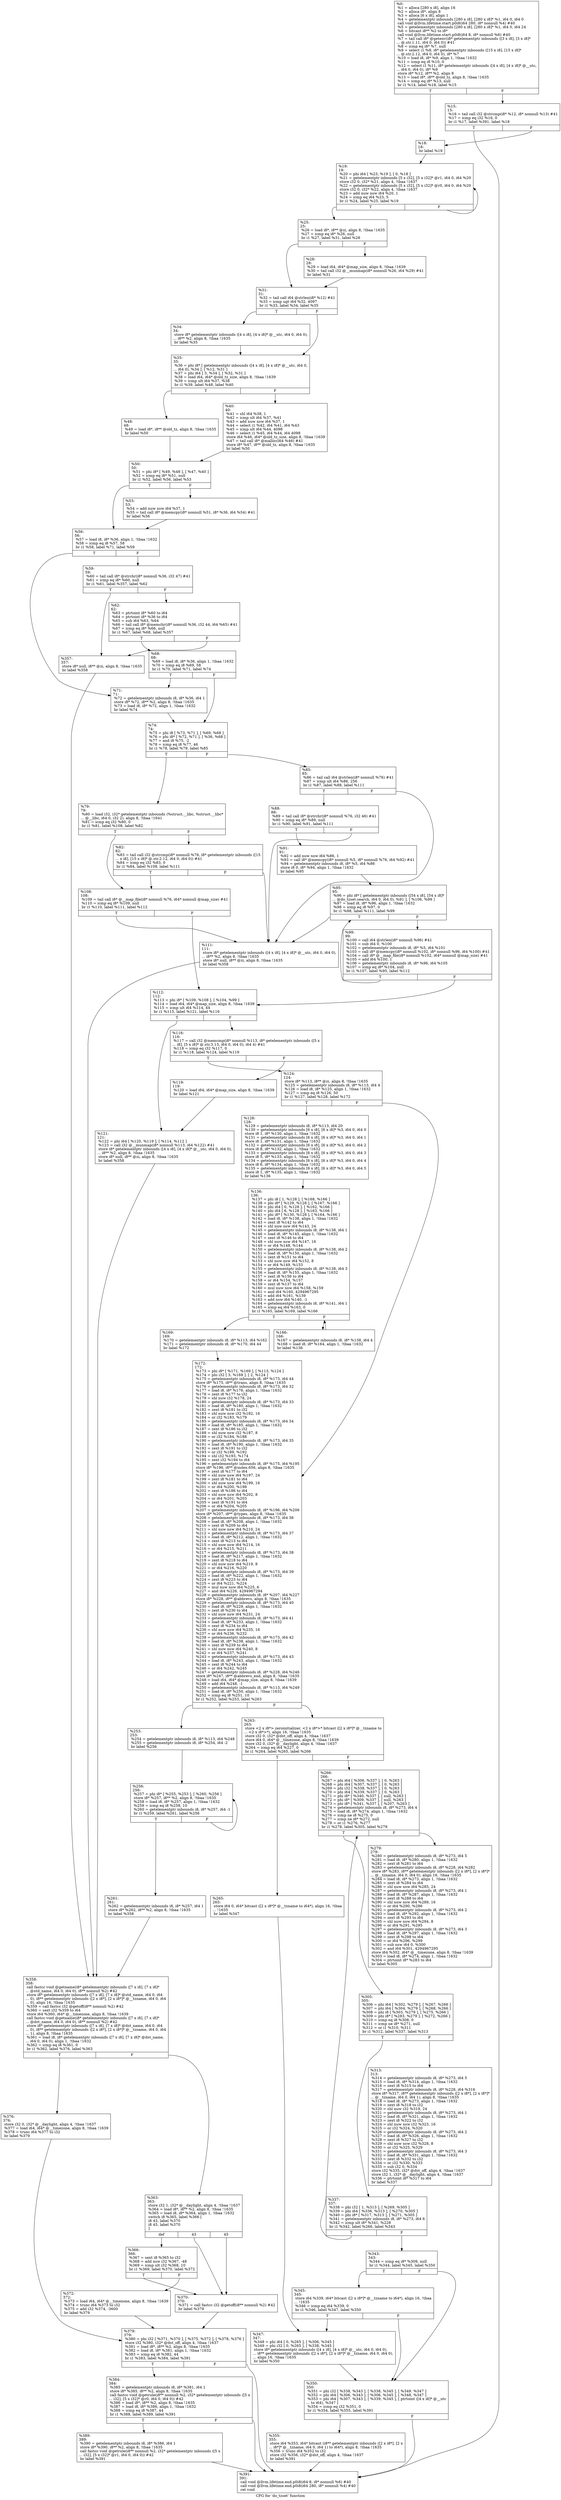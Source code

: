 digraph "CFG for 'do_tzset' function" {
	label="CFG for 'do_tzset' function";

	Node0x169aac0 [shape=record,label="{%0:\l  %1 = alloca [280 x i8], align 16\l  %2 = alloca i8*, align 8\l  %3 = alloca [6 x i8], align 1\l  %4 = getelementptr inbounds [280 x i8], [280 x i8]* %1, i64 0, i64 0\l  call void @llvm.lifetime.start.p0i8(i64 280, i8* nonnull %4) #40\l  %5 = getelementptr inbounds [280 x i8], [280 x i8]* %1, i64 0, i64 24\l  %6 = bitcast i8** %2 to i8*\l  call void @llvm.lifetime.start.p0i8(i64 8, i8* nonnull %6) #40\l  %7 = tail call i8* @getenv(i8* getelementptr inbounds ([3 x i8], [3 x i8]*\l... @.str.1.11, i64 0, i64 0)) #41\l  %8 = icmp eq i8* %7, null\l  %9 = select i1 %8, i8* getelementptr inbounds ([15 x i8], [15 x i8]*\l... @.str.2.12, i64 0, i64 0), i8* %7\l  %10 = load i8, i8* %9, align 1, !tbaa !1632\l  %11 = icmp eq i8 %10, 0\l  %12 = select i1 %11, i8* getelementptr inbounds ([4 x i8], [4 x i8]* @__utc,\l... i64 0, i64 0), i8* %9\l  store i8* %12, i8** %2, align 8\l  %13 = load i8*, i8** @old_tz, align 8, !tbaa !1635\l  %14 = icmp eq i8* %13, null\l  br i1 %14, label %18, label %15\l|{<s0>T|<s1>F}}"];
	Node0x169aac0:s0 -> Node0x169ab60;
	Node0x169aac0:s1 -> Node0x169ab10;
	Node0x169ab10 [shape=record,label="{%15:\l15:                                               \l  %16 = tail call i32 @strcmp(i8* %12, i8* nonnull %13) #41\l  %17 = icmp eq i32 %16, 0\l  br i1 %17, label %391, label %18\l|{<s0>T|<s1>F}}"];
	Node0x169ab10:s0 -> Node0x169be70;
	Node0x169ab10:s1 -> Node0x169ab60;
	Node0x169ab60 [shape=record,label="{%18:\l18:                                               \l  br label %19\l}"];
	Node0x169ab60 -> Node0x169abb0;
	Node0x169abb0 [shape=record,label="{%19:\l19:                                               \l  %20 = phi i64 [ %23, %19 ], [ 0, %18 ]\l  %21 = getelementptr inbounds [5 x i32], [5 x i32]* @r1, i64 0, i64 %20\l  store i32 0, i32* %21, align 4, !tbaa !1637\l  %22 = getelementptr inbounds [5 x i32], [5 x i32]* @r0, i64 0, i64 %20\l  store i32 0, i32* %22, align 4, !tbaa !1637\l  %23 = add nuw nsw i64 %20, 1\l  %24 = icmp eq i64 %23, 5\l  br i1 %24, label %25, label %19\l|{<s0>T|<s1>F}}"];
	Node0x169abb0:s0 -> Node0x169ac00;
	Node0x169abb0:s1 -> Node0x169abb0;
	Node0x169ac00 [shape=record,label="{%25:\l25:                                               \l  %26 = load i8*, i8** @zi, align 8, !tbaa !1635\l  %27 = icmp eq i8* %26, null\l  br i1 %27, label %31, label %28\l|{<s0>T|<s1>F}}"];
	Node0x169ac00:s0 -> Node0x169aca0;
	Node0x169ac00:s1 -> Node0x169ac50;
	Node0x169ac50 [shape=record,label="{%28:\l28:                                               \l  %29 = load i64, i64* @map_size, align 8, !tbaa !1639\l  %30 = tail call i32 @__munmap(i8* nonnull %26, i64 %29) #41\l  br label %31\l}"];
	Node0x169ac50 -> Node0x169aca0;
	Node0x169aca0 [shape=record,label="{%31:\l31:                                               \l  %32 = tail call i64 @strlen(i8* %12) #41\l  %33 = icmp ugt i64 %32, 4097\l  br i1 %33, label %34, label %35\l|{<s0>T|<s1>F}}"];
	Node0x169aca0:s0 -> Node0x169acf0;
	Node0x169aca0:s1 -> Node0x169ad40;
	Node0x169acf0 [shape=record,label="{%34:\l34:                                               \l  store i8* getelementptr inbounds ([4 x i8], [4 x i8]* @__utc, i64 0, i64 0),\l... i8** %2, align 8, !tbaa !1635\l  br label %35\l}"];
	Node0x169acf0 -> Node0x169ad40;
	Node0x169ad40 [shape=record,label="{%35:\l35:                                               \l  %36 = phi i8* [ getelementptr inbounds ([4 x i8], [4 x i8]* @__utc, i64 0,\l... i64 0), %34 ], [ %12, %31 ]\l  %37 = phi i64 [ 3, %34 ], [ %32, %31 ]\l  %38 = load i64, i64* @old_tz_size, align 8, !tbaa !1639\l  %39 = icmp ult i64 %37, %38\l  br i1 %39, label %48, label %40\l|{<s0>T|<s1>F}}"];
	Node0x169ad40:s0 -> Node0x169ade0;
	Node0x169ad40:s1 -> Node0x169ad90;
	Node0x169ad90 [shape=record,label="{%40:\l40:                                               \l  %41 = shl i64 %38, 1\l  %42 = icmp ult i64 %37, %41\l  %43 = add nuw nsw i64 %37, 1\l  %44 = select i1 %42, i64 %41, i64 %43\l  %45 = icmp ult i64 %44, 4098\l  %46 = select i1 %45, i64 %44, i64 4098\l  store i64 %46, i64* @old_tz_size, align 8, !tbaa !1639\l  %47 = tail call i8* @malloc(i64 %46) #41\l  store i8* %47, i8** @old_tz, align 8, !tbaa !1635\l  br label %50\l}"];
	Node0x169ad90 -> Node0x169ae30;
	Node0x169ade0 [shape=record,label="{%48:\l48:                                               \l  %49 = load i8*, i8** @old_tz, align 8, !tbaa !1635\l  br label %50\l}"];
	Node0x169ade0 -> Node0x169ae30;
	Node0x169ae30 [shape=record,label="{%50:\l50:                                               \l  %51 = phi i8* [ %49, %48 ], [ %47, %40 ]\l  %52 = icmp eq i8* %51, null\l  br i1 %52, label %56, label %53\l|{<s0>T|<s1>F}}"];
	Node0x169ae30:s0 -> Node0x169aed0;
	Node0x169ae30:s1 -> Node0x169ae80;
	Node0x169ae80 [shape=record,label="{%53:\l53:                                               \l  %54 = add nuw nsw i64 %37, 1\l  %55 = tail call i8* @memcpy(i8* nonnull %51, i8* %36, i64 %54) #41\l  br label %56\l}"];
	Node0x169ae80 -> Node0x169aed0;
	Node0x169aed0 [shape=record,label="{%56:\l56:                                               \l  %57 = load i8, i8* %36, align 1, !tbaa !1632\l  %58 = icmp eq i8 %57, 58\l  br i1 %58, label %71, label %59\l|{<s0>T|<s1>F}}"];
	Node0x169aed0:s0 -> Node0x169b010;
	Node0x169aed0:s1 -> Node0x169af20;
	Node0x169af20 [shape=record,label="{%59:\l59:                                               \l  %60 = tail call i8* @strchr(i8* nonnull %36, i32 47) #41\l  %61 = icmp eq i8* %60, null\l  br i1 %61, label %357, label %62\l|{<s0>T|<s1>F}}"];
	Node0x169af20:s0 -> Node0x169bb50;
	Node0x169af20:s1 -> Node0x169af70;
	Node0x169af70 [shape=record,label="{%62:\l62:                                               \l  %63 = ptrtoint i8* %60 to i64\l  %64 = ptrtoint i8* %36 to i64\l  %65 = sub i64 %63, %64\l  %66 = tail call i8* @memchr(i8* nonnull %36, i32 44, i64 %65) #41\l  %67 = icmp eq i8* %66, null\l  br i1 %67, label %68, label %357\l|{<s0>T|<s1>F}}"];
	Node0x169af70:s0 -> Node0x169afc0;
	Node0x169af70:s1 -> Node0x169bb50;
	Node0x169afc0 [shape=record,label="{%68:\l68:                                               \l  %69 = load i8, i8* %36, align 1, !tbaa !1632\l  %70 = icmp eq i8 %69, 58\l  br i1 %70, label %71, label %74\l|{<s0>T|<s1>F}}"];
	Node0x169afc0:s0 -> Node0x169b010;
	Node0x169afc0:s1 -> Node0x169b060;
	Node0x169b010 [shape=record,label="{%71:\l71:                                               \l  %72 = getelementptr inbounds i8, i8* %36, i64 1\l  store i8* %72, i8** %2, align 8, !tbaa !1635\l  %73 = load i8, i8* %72, align 1, !tbaa !1632\l  br label %74\l}"];
	Node0x169b010 -> Node0x169b060;
	Node0x169b060 [shape=record,label="{%74:\l74:                                               \l  %75 = phi i8 [ %73, %71 ], [ %69, %68 ]\l  %76 = phi i8* [ %72, %71 ], [ %36, %68 ]\l  %77 = and i8 %75, -2\l  %78 = icmp eq i8 %77, 46\l  br i1 %78, label %79, label %85\l|{<s0>T|<s1>F}}"];
	Node0x169b060:s0 -> Node0x169b0b0;
	Node0x169b060:s1 -> Node0x169b150;
	Node0x169b0b0 [shape=record,label="{%79:\l79:                                               \l  %80 = load i32, i32* getelementptr inbounds (%struct.__libc, %struct.__libc*\l... @__libc, i64 0, i32 2), align 8, !tbaa !1641\l  %81 = icmp eq i32 %80, 0\l  br i1 %81, label %108, label %82\l|{<s0>T|<s1>F}}"];
	Node0x169b0b0:s0 -> Node0x169b2e0;
	Node0x169b0b0:s1 -> Node0x169b100;
	Node0x169b100 [shape=record,label="{%82:\l82:                                               \l  %83 = tail call i32 @strcmp(i8* nonnull %76, i8* getelementptr inbounds ([15\l... x i8], [15 x i8]* @.str.2.12, i64 0, i64 0)) #41\l  %84 = icmp eq i32 %83, 0\l  br i1 %84, label %108, label %111\l|{<s0>T|<s1>F}}"];
	Node0x169b100:s0 -> Node0x169b2e0;
	Node0x169b100:s1 -> Node0x169b330;
	Node0x169b150 [shape=record,label="{%85:\l85:                                               \l  %86 = tail call i64 @strlen(i8* nonnull %76) #41\l  %87 = icmp ult i64 %86, 256\l  br i1 %87, label %88, label %111\l|{<s0>T|<s1>F}}"];
	Node0x169b150:s0 -> Node0x169b1a0;
	Node0x169b150:s1 -> Node0x169b330;
	Node0x169b1a0 [shape=record,label="{%88:\l88:                                               \l  %89 = tail call i8* @strchr(i8* nonnull %76, i32 46) #41\l  %90 = icmp eq i8* %89, null\l  br i1 %90, label %91, label %111\l|{<s0>T|<s1>F}}"];
	Node0x169b1a0:s0 -> Node0x169b1f0;
	Node0x169b1a0:s1 -> Node0x169b330;
	Node0x169b1f0 [shape=record,label="{%91:\l91:                                               \l  %92 = add nuw nsw i64 %86, 1\l  %93 = call i8* @memcpy(i8* nonnull %5, i8* nonnull %76, i64 %92) #41\l  %94 = getelementptr inbounds i8, i8* %5, i64 %86\l  store i8 0, i8* %94, align 1, !tbaa !1632\l  br label %95\l}"];
	Node0x169b1f0 -> Node0x169b240;
	Node0x169b240 [shape=record,label="{%95:\l95:                                               \l  %96 = phi i8* [ getelementptr inbounds ([54 x i8], [54 x i8]*\l... @do_tzset.search, i64 0, i64 0), %91 ], [ %106, %99 ]\l  %97 = load i8, i8* %96, align 1, !tbaa !1632\l  %98 = icmp eq i8 %97, 0\l  br i1 %98, label %111, label %99\l|{<s0>T|<s1>F}}"];
	Node0x169b240:s0 -> Node0x169b330;
	Node0x169b240:s1 -> Node0x169b290;
	Node0x169b290 [shape=record,label="{%99:\l99:                                               \l  %100 = call i64 @strlen(i8* nonnull %96) #41\l  %101 = sub i64 0, %100\l  %102 = getelementptr inbounds i8, i8* %5, i64 %101\l  %103 = call i8* @memcpy(i8* nonnull %102, i8* nonnull %96, i64 %100) #41\l  %104 = call i8* @__map_file(i8* nonnull %102, i64* nonnull @map_size) #41\l  %105 = add i64 %100, 1\l  %106 = getelementptr inbounds i8, i8* %96, i64 %105\l  %107 = icmp eq i8* %104, null\l  br i1 %107, label %95, label %112\l|{<s0>T|<s1>F}}"];
	Node0x169b290:s0 -> Node0x169b240;
	Node0x169b290:s1 -> Node0x169b380;
	Node0x169b2e0 [shape=record,label="{%108:\l108:                                              \l  %109 = tail call i8* @__map_file(i8* nonnull %76, i64* nonnull @map_size) #41\l  %110 = icmp eq i8* %109, null\l  br i1 %110, label %111, label %112\l|{<s0>T|<s1>F}}"];
	Node0x169b2e0:s0 -> Node0x169b330;
	Node0x169b2e0:s1 -> Node0x169b380;
	Node0x169b330 [shape=record,label="{%111:\l111:                                              \l  store i8* getelementptr inbounds ([4 x i8], [4 x i8]* @__utc, i64 0, i64 0),\l... i8** %2, align 8, !tbaa !1635\l  store i8* null, i8** @zi, align 8, !tbaa !1635\l  br label %358\l}"];
	Node0x169b330 -> Node0x169bba0;
	Node0x169b380 [shape=record,label="{%112:\l112:                                              \l  %113 = phi i8* [ %109, %108 ], [ %104, %99 ]\l  %114 = load i64, i64* @map_size, align 8, !tbaa !1639\l  %115 = icmp ult i64 %114, 44\l  br i1 %115, label %121, label %116\l|{<s0>T|<s1>F}}"];
	Node0x169b380:s0 -> Node0x169b470;
	Node0x169b380:s1 -> Node0x169b3d0;
	Node0x169b3d0 [shape=record,label="{%116:\l116:                                              \l  %117 = call i32 @memcmp(i8* nonnull %113, i8* getelementptr inbounds ([5 x\l... i8], [5 x i8]* @.str.3.13, i64 0, i64 0), i64 4) #41\l  %118 = icmp eq i32 %117, 0\l  br i1 %118, label %124, label %119\l|{<s0>T|<s1>F}}"];
	Node0x169b3d0:s0 -> Node0x169b4c0;
	Node0x169b3d0:s1 -> Node0x169b420;
	Node0x169b420 [shape=record,label="{%119:\l119:                                              \l  %120 = load i64, i64* @map_size, align 8, !tbaa !1639\l  br label %121\l}"];
	Node0x169b420 -> Node0x169b470;
	Node0x169b470 [shape=record,label="{%121:\l121:                                              \l  %122 = phi i64 [ %120, %119 ], [ %114, %112 ]\l  %123 = call i32 @__munmap(i8* nonnull %113, i64 %122) #41\l  store i8* getelementptr inbounds ([4 x i8], [4 x i8]* @__utc, i64 0, i64 0),\l... i8** %2, align 8, !tbaa !1635\l  store i8* null, i8** @zi, align 8, !tbaa !1635\l  br label %358\l}"];
	Node0x169b470 -> Node0x169bba0;
	Node0x169b4c0 [shape=record,label="{%124:\l124:                                              \l  store i8* %113, i8** @zi, align 8, !tbaa !1635\l  %125 = getelementptr inbounds i8, i8* %113, i64 4\l  %126 = load i8, i8* %125, align 1, !tbaa !1632\l  %127 = icmp eq i8 %126, 50\l  br i1 %127, label %128, label %172\l|{<s0>T|<s1>F}}"];
	Node0x169b4c0:s0 -> Node0x169b510;
	Node0x169b4c0:s1 -> Node0x169b650;
	Node0x169b510 [shape=record,label="{%128:\l128:                                              \l  %129 = getelementptr inbounds i8, i8* %113, i64 20\l  %130 = getelementptr inbounds [6 x i8], [6 x i8]* %3, i64 0, i64 0\l  store i8 1, i8* %130, align 1, !tbaa !1632\l  %131 = getelementptr inbounds [6 x i8], [6 x i8]* %3, i64 0, i64 1\l  store i8 1, i8* %131, align 1, !tbaa !1632\l  %132 = getelementptr inbounds [6 x i8], [6 x i8]* %3, i64 0, i64 2\l  store i8 8, i8* %132, align 1, !tbaa !1632\l  %133 = getelementptr inbounds [6 x i8], [6 x i8]* %3, i64 0, i64 3\l  store i8 5, i8* %133, align 1, !tbaa !1632\l  %134 = getelementptr inbounds [6 x i8], [6 x i8]* %3, i64 0, i64 4\l  store i8 6, i8* %134, align 1, !tbaa !1632\l  %135 = getelementptr inbounds [6 x i8], [6 x i8]* %3, i64 0, i64 5\l  store i8 1, i8* %135, align 1, !tbaa !1632\l  br label %136\l}"];
	Node0x169b510 -> Node0x169b560;
	Node0x169b560 [shape=record,label="{%136:\l136:                                              \l  %137 = phi i8 [ 1, %128 ], [ %168, %166 ]\l  %138 = phi i8* [ %129, %128 ], [ %167, %166 ]\l  %139 = phi i64 [ 0, %128 ], [ %162, %166 ]\l  %140 = phi i64 [ 6, %128 ], [ %163, %166 ]\l  %141 = phi i8* [ %130, %128 ], [ %164, %166 ]\l  %142 = load i8, i8* %138, align 1, !tbaa !1632\l  %143 = zext i8 %142 to i64\l  %144 = shl nuw nsw i64 %143, 24\l  %145 = getelementptr inbounds i8, i8* %138, i64 1\l  %146 = load i8, i8* %145, align 1, !tbaa !1632\l  %147 = zext i8 %146 to i64\l  %148 = shl nuw nsw i64 %147, 16\l  %149 = or i64 %148, %144\l  %150 = getelementptr inbounds i8, i8* %138, i64 2\l  %151 = load i8, i8* %150, align 1, !tbaa !1632\l  %152 = zext i8 %151 to i64\l  %153 = shl nuw nsw i64 %152, 8\l  %154 = or i64 %149, %153\l  %155 = getelementptr inbounds i8, i8* %138, i64 3\l  %156 = load i8, i8* %155, align 1, !tbaa !1632\l  %157 = zext i8 %156 to i64\l  %158 = or i64 %154, %157\l  %159 = zext i8 %137 to i64\l  %160 = mul nuw nsw i64 %158, %159\l  %161 = and i64 %160, 4294967295\l  %162 = add i64 %161, %139\l  %163 = add nsw i64 %140, -1\l  %164 = getelementptr inbounds i8, i8* %141, i64 1\l  %165 = icmp eq i64 %163, 0\l  br i1 %165, label %169, label %166\l|{<s0>T|<s1>F}}"];
	Node0x169b560:s0 -> Node0x169b600;
	Node0x169b560:s1 -> Node0x169b5b0;
	Node0x169b5b0 [shape=record,label="{%166:\l166:                                              \l  %167 = getelementptr inbounds i8, i8* %138, i64 4\l  %168 = load i8, i8* %164, align 1, !tbaa !1632\l  br label %136\l}"];
	Node0x169b5b0 -> Node0x169b560;
	Node0x169b600 [shape=record,label="{%169:\l169:                                              \l  %170 = getelementptr inbounds i8, i8* %113, i64 %162\l  %171 = getelementptr inbounds i8, i8* %170, i64 44\l  br label %172\l}"];
	Node0x169b600 -> Node0x169b650;
	Node0x169b650 [shape=record,label="{%172:\l172:                                              \l  %173 = phi i8* [ %171, %169 ], [ %113, %124 ]\l  %174 = phi i32 [ 3, %169 ], [ 2, %124 ]\l  %175 = getelementptr inbounds i8, i8* %173, i64 44\l  store i8* %175, i8** @trans, align 8, !tbaa !1635\l  %176 = getelementptr inbounds i8, i8* %173, i64 32\l  %177 = load i8, i8* %176, align 1, !tbaa !1632\l  %178 = zext i8 %177 to i32\l  %179 = shl nuw i32 %178, 24\l  %180 = getelementptr inbounds i8, i8* %173, i64 33\l  %181 = load i8, i8* %180, align 1, !tbaa !1632\l  %182 = zext i8 %181 to i32\l  %183 = shl nuw nsw i32 %182, 16\l  %184 = or i32 %183, %179\l  %185 = getelementptr inbounds i8, i8* %173, i64 34\l  %186 = load i8, i8* %185, align 1, !tbaa !1632\l  %187 = zext i8 %186 to i32\l  %188 = shl nuw nsw i32 %187, 8\l  %189 = or i32 %184, %188\l  %190 = getelementptr inbounds i8, i8* %173, i64 35\l  %191 = load i8, i8* %190, align 1, !tbaa !1632\l  %192 = zext i8 %191 to i32\l  %193 = or i32 %189, %192\l  %194 = shl i32 %193, %174\l  %195 = zext i32 %194 to i64\l  %196 = getelementptr inbounds i8, i8* %175, i64 %195\l  store i8* %196, i8** @index.656, align 8, !tbaa !1635\l  %197 = zext i8 %177 to i64\l  %198 = shl nuw nsw i64 %197, 24\l  %199 = zext i8 %181 to i64\l  %200 = shl nuw nsw i64 %199, 16\l  %201 = or i64 %200, %198\l  %202 = zext i8 %186 to i64\l  %203 = shl nuw nsw i64 %202, 8\l  %204 = or i64 %201, %203\l  %205 = zext i8 %191 to i64\l  %206 = or i64 %204, %205\l  %207 = getelementptr inbounds i8, i8* %196, i64 %206\l  store i8* %207, i8** @types, align 8, !tbaa !1635\l  %208 = getelementptr inbounds i8, i8* %173, i64 36\l  %209 = load i8, i8* %208, align 1, !tbaa !1632\l  %210 = zext i8 %209 to i64\l  %211 = shl nuw nsw i64 %210, 24\l  %212 = getelementptr inbounds i8, i8* %173, i64 37\l  %213 = load i8, i8* %212, align 1, !tbaa !1632\l  %214 = zext i8 %213 to i64\l  %215 = shl nuw nsw i64 %214, 16\l  %216 = or i64 %215, %211\l  %217 = getelementptr inbounds i8, i8* %173, i64 38\l  %218 = load i8, i8* %217, align 1, !tbaa !1632\l  %219 = zext i8 %218 to i64\l  %220 = shl nuw nsw i64 %219, 8\l  %221 = or i64 %216, %220\l  %222 = getelementptr inbounds i8, i8* %173, i64 39\l  %223 = load i8, i8* %222, align 1, !tbaa !1632\l  %224 = zext i8 %223 to i64\l  %225 = or i64 %221, %224\l  %226 = mul nuw nsw i64 %225, 6\l  %227 = and i64 %226, 4294967294\l  %228 = getelementptr inbounds i8, i8* %207, i64 %227\l  store i8* %228, i8** @abbrevs, align 8, !tbaa !1635\l  %229 = getelementptr inbounds i8, i8* %173, i64 40\l  %230 = load i8, i8* %229, align 1, !tbaa !1632\l  %231 = zext i8 %230 to i64\l  %232 = shl nuw nsw i64 %231, 24\l  %233 = getelementptr inbounds i8, i8* %173, i64 41\l  %234 = load i8, i8* %233, align 1, !tbaa !1632\l  %235 = zext i8 %234 to i64\l  %236 = shl nuw nsw i64 %235, 16\l  %237 = or i64 %236, %232\l  %238 = getelementptr inbounds i8, i8* %173, i64 42\l  %239 = load i8, i8* %238, align 1, !tbaa !1632\l  %240 = zext i8 %239 to i64\l  %241 = shl nuw nsw i64 %240, 8\l  %242 = or i64 %237, %241\l  %243 = getelementptr inbounds i8, i8* %173, i64 43\l  %244 = load i8, i8* %243, align 1, !tbaa !1632\l  %245 = zext i8 %244 to i64\l  %246 = or i64 %242, %245\l  %247 = getelementptr inbounds i8, i8* %228, i64 %246\l  store i8* %247, i8** @abbrevs_end, align 8, !tbaa !1635\l  %248 = load i64, i64* @map_size, align 8, !tbaa !1639\l  %249 = add i64 %248, -1\l  %250 = getelementptr inbounds i8, i8* %113, i64 %249\l  %251 = load i8, i8* %250, align 1, !tbaa !1632\l  %252 = icmp eq i8 %251, 10\l  br i1 %252, label %253, label %263\l|{<s0>T|<s1>F}}"];
	Node0x169b650:s0 -> Node0x169b6a0;
	Node0x169b650:s1 -> Node0x169b790;
	Node0x169b6a0 [shape=record,label="{%253:\l253:                                              \l  %254 = getelementptr inbounds i8, i8* %113, i64 %248\l  %255 = getelementptr inbounds i8, i8* %254, i64 -2\l  br label %256\l}"];
	Node0x169b6a0 -> Node0x169b6f0;
	Node0x169b6f0 [shape=record,label="{%256:\l256:                                              \l  %257 = phi i8* [ %255, %253 ], [ %260, %256 ]\l  store i8* %257, i8** %2, align 8, !tbaa !1635\l  %258 = load i8, i8* %257, align 1, !tbaa !1632\l  %259 = icmp eq i8 %258, 10\l  %260 = getelementptr inbounds i8, i8* %257, i64 -1\l  br i1 %259, label %261, label %256\l|{<s0>T|<s1>F}}"];
	Node0x169b6f0:s0 -> Node0x169b740;
	Node0x169b6f0:s1 -> Node0x169b6f0;
	Node0x169b740 [shape=record,label="{%261:\l261:                                              \l  %262 = getelementptr inbounds i8, i8* %257, i64 1\l  store i8* %262, i8** %2, align 8, !tbaa !1635\l  br label %358\l}"];
	Node0x169b740 -> Node0x169bba0;
	Node0x169b790 [shape=record,label="{%263:\l263:                                              \l  store \<2 x i8*\> zeroinitializer, \<2 x i8*\>* bitcast ([2 x i8*]* @__tzname to\l... \<2 x i8*\>*), align 16, !tbaa !1635\l  store i32 0, i32* @dst_off, align 4, !tbaa !1637\l  store i64 0, i64* @__timezone, align 8, !tbaa !1639\l  store i32 0, i32* @__daylight, align 4, !tbaa !1637\l  %264 = icmp eq i64 %227, 0\l  br i1 %264, label %265, label %266\l|{<s0>T|<s1>F}}"];
	Node0x169b790:s0 -> Node0x169b7e0;
	Node0x169b790:s1 -> Node0x169b830;
	Node0x169b7e0 [shape=record,label="{%265:\l265:                                              \l  store i64 0, i64* bitcast ([2 x i8*]* @__tzname to i64*), align 16, !tbaa\l... !1635\l  br label %347\l}"];
	Node0x169b7e0 -> Node0x169ba60;
	Node0x169b830 [shape=record,label="{%266:\l266:                                              \l  %267 = phi i64 [ %306, %337 ], [ 0, %263 ]\l  %268 = phi i64 [ %307, %337 ], [ 0, %263 ]\l  %269 = phi i32 [ %338, %337 ], [ 0, %263 ]\l  %270 = phi i64 [ %339, %337 ], [ 0, %263 ]\l  %271 = phi i8* [ %340, %337 ], [ null, %263 ]\l  %272 = phi i8* [ %309, %337 ], [ null, %263 ]\l  %273 = phi i8* [ %341, %337 ], [ %207, %263 ]\l  %274 = getelementptr inbounds i8, i8* %273, i64 4\l  %275 = load i8, i8* %274, align 1, !tbaa !1632\l  %276 = icmp ne i8 %275, 0\l  %277 = icmp ne i8* %272, null\l  %278 = or i1 %276, %277\l  br i1 %278, label %305, label %279\l|{<s0>T|<s1>F}}"];
	Node0x169b830:s0 -> Node0x169b8d0;
	Node0x169b830:s1 -> Node0x169b880;
	Node0x169b880 [shape=record,label="{%279:\l279:                                              \l  %280 = getelementptr inbounds i8, i8* %273, i64 5\l  %281 = load i8, i8* %280, align 1, !tbaa !1632\l  %282 = zext i8 %281 to i64\l  %283 = getelementptr inbounds i8, i8* %228, i64 %282\l  store i8* %283, i8** getelementptr inbounds ([2 x i8*], [2 x i8*]*\l... @__tzname, i64 0, i64 0), align 16, !tbaa !1635\l  %284 = load i8, i8* %273, align 1, !tbaa !1632\l  %285 = zext i8 %284 to i64\l  %286 = shl nuw nsw i64 %285, 24\l  %287 = getelementptr inbounds i8, i8* %273, i64 1\l  %288 = load i8, i8* %287, align 1, !tbaa !1632\l  %289 = zext i8 %288 to i64\l  %290 = shl nuw nsw i64 %289, 16\l  %291 = or i64 %290, %286\l  %292 = getelementptr inbounds i8, i8* %273, i64 2\l  %293 = load i8, i8* %292, align 1, !tbaa !1632\l  %294 = zext i8 %293 to i64\l  %295 = shl nuw nsw i64 %294, 8\l  %296 = or i64 %291, %295\l  %297 = getelementptr inbounds i8, i8* %273, i64 3\l  %298 = load i8, i8* %297, align 1, !tbaa !1632\l  %299 = zext i8 %298 to i64\l  %300 = or i64 %296, %299\l  %301 = sub nsw i64 0, %300\l  %302 = and i64 %301, 4294967295\l  store i64 %302, i64* @__timezone, align 8, !tbaa !1639\l  %303 = load i8, i8* %274, align 1, !tbaa !1632\l  %304 = ptrtoint i8* %283 to i64\l  br label %305\l}"];
	Node0x169b880 -> Node0x169b8d0;
	Node0x169b8d0 [shape=record,label="{%305:\l305:                                              \l  %306 = phi i64 [ %302, %279 ], [ %267, %266 ]\l  %307 = phi i64 [ %304, %279 ], [ %268, %266 ]\l  %308 = phi i8 [ %303, %279 ], [ %275, %266 ]\l  %309 = phi i8* [ %283, %279 ], [ %272, %266 ]\l  %310 = icmp eq i8 %308, 0\l  %311 = icmp ne i8* %271, null\l  %312 = or i1 %310, %311\l  br i1 %312, label %337, label %313\l|{<s0>T|<s1>F}}"];
	Node0x169b8d0:s0 -> Node0x169b970;
	Node0x169b8d0:s1 -> Node0x169b920;
	Node0x169b920 [shape=record,label="{%313:\l313:                                              \l  %314 = getelementptr inbounds i8, i8* %273, i64 5\l  %315 = load i8, i8* %314, align 1, !tbaa !1632\l  %316 = zext i8 %315 to i64\l  %317 = getelementptr inbounds i8, i8* %228, i64 %316\l  store i8* %317, i8** getelementptr inbounds ([2 x i8*], [2 x i8*]*\l... @__tzname, i64 0, i64 1), align 8, !tbaa !1635\l  %318 = load i8, i8* %273, align 1, !tbaa !1632\l  %319 = zext i8 %318 to i32\l  %320 = shl nuw i32 %319, 24\l  %321 = getelementptr inbounds i8, i8* %273, i64 1\l  %322 = load i8, i8* %321, align 1, !tbaa !1632\l  %323 = zext i8 %322 to i32\l  %324 = shl nuw nsw i32 %323, 16\l  %325 = or i32 %324, %320\l  %326 = getelementptr inbounds i8, i8* %273, i64 2\l  %327 = load i8, i8* %326, align 1, !tbaa !1632\l  %328 = zext i8 %327 to i32\l  %329 = shl nuw nsw i32 %328, 8\l  %330 = or i32 %325, %329\l  %331 = getelementptr inbounds i8, i8* %273, i64 3\l  %332 = load i8, i8* %331, align 1, !tbaa !1632\l  %333 = zext i8 %332 to i32\l  %334 = or i32 %330, %333\l  %335 = sub i32 0, %334\l  store i32 %335, i32* @dst_off, align 4, !tbaa !1637\l  store i32 1, i32* @__daylight, align 4, !tbaa !1637\l  %336 = ptrtoint i8* %317 to i64\l  br label %337\l}"];
	Node0x169b920 -> Node0x169b970;
	Node0x169b970 [shape=record,label="{%337:\l337:                                              \l  %338 = phi i32 [ 1, %313 ], [ %269, %305 ]\l  %339 = phi i64 [ %336, %313 ], [ %270, %305 ]\l  %340 = phi i8* [ %317, %313 ], [ %271, %305 ]\l  %341 = getelementptr inbounds i8, i8* %273, i64 6\l  %342 = icmp ult i8* %341, %228\l  br i1 %342, label %266, label %343\l|{<s0>T|<s1>F}}"];
	Node0x169b970:s0 -> Node0x169b830;
	Node0x169b970:s1 -> Node0x169b9c0;
	Node0x169b9c0 [shape=record,label="{%343:\l343:                                              \l  %344 = icmp eq i8* %309, null\l  br i1 %344, label %345, label %350\l|{<s0>T|<s1>F}}"];
	Node0x169b9c0:s0 -> Node0x169ba10;
	Node0x169b9c0:s1 -> Node0x169bab0;
	Node0x169ba10 [shape=record,label="{%345:\l345:                                              \l  store i64 %339, i64* bitcast ([2 x i8*]* @__tzname to i64*), align 16, !tbaa\l... !1635\l  %346 = icmp eq i64 %339, 0\l  br i1 %346, label %347, label %350\l|{<s0>T|<s1>F}}"];
	Node0x169ba10:s0 -> Node0x169ba60;
	Node0x169ba10:s1 -> Node0x169bab0;
	Node0x169ba60 [shape=record,label="{%347:\l347:                                              \l  %348 = phi i64 [ 0, %265 ], [ %306, %345 ]\l  %349 = phi i32 [ 0, %265 ], [ %338, %345 ]\l  store i8* getelementptr inbounds ([4 x i8], [4 x i8]* @__utc, i64 0, i64 0),\l... i8** getelementptr inbounds ([2 x i8*], [2 x i8*]* @__tzname, i64 0, i64 0),\l... align 16, !tbaa !1635\l  br label %350\l}"];
	Node0x169ba60 -> Node0x169bab0;
	Node0x169bab0 [shape=record,label="{%350:\l350:                                              \l  %351 = phi i32 [ %338, %343 ], [ %338, %345 ], [ %349, %347 ]\l  %352 = phi i64 [ %306, %343 ], [ %306, %345 ], [ %348, %347 ]\l  %353 = phi i64 [ %307, %343 ], [ %339, %345 ], [ ptrtoint ([4 x i8]* @__utc\l... to i64), %347 ]\l  %354 = icmp eq i32 %351, 0\l  br i1 %354, label %355, label %391\l|{<s0>T|<s1>F}}"];
	Node0x169bab0:s0 -> Node0x169bb00;
	Node0x169bab0:s1 -> Node0x169be70;
	Node0x169bb00 [shape=record,label="{%355:\l355:                                              \l  store i64 %353, i64* bitcast (i8** getelementptr inbounds ([2 x i8*], [2 x\l... i8*]* @__tzname, i64 0, i64 1) to i64*), align 8, !tbaa !1635\l  %356 = trunc i64 %352 to i32\l  store i32 %356, i32* @dst_off, align 4, !tbaa !1637\l  br label %391\l}"];
	Node0x169bb00 -> Node0x169be70;
	Node0x169bb50 [shape=record,label="{%357:\l357:                                              \l  store i8* null, i8** @zi, align 8, !tbaa !1635\l  br label %358\l}"];
	Node0x169bb50 -> Node0x169bba0;
	Node0x169bba0 [shape=record,label="{%358:\l358:                                              \l  call fastcc void @getname(i8* getelementptr inbounds ([7 x i8], [7 x i8]*\l... @std_name, i64 0, i64 0), i8** nonnull %2) #42\l  store i8* getelementptr inbounds ([7 x i8], [7 x i8]* @std_name, i64 0, i64\l... 0), i8** getelementptr inbounds ([2 x i8*], [2 x i8*]* @__tzname, i64 0, i64\l... 0), align 16, !tbaa !1635\l  %359 = call fastcc i32 @getoff(i8** nonnull %2) #42\l  %360 = sext i32 %359 to i64\l  store i64 %360, i64* @__timezone, align 8, !tbaa !1639\l  call fastcc void @getname(i8* getelementptr inbounds ([7 x i8], [7 x i8]*\l... @dst_name, i64 0, i64 0), i8** nonnull %2) #42\l  store i8* getelementptr inbounds ([7 x i8], [7 x i8]* @dst_name, i64 0, i64\l... 0), i8** getelementptr inbounds ([2 x i8*], [2 x i8*]* @__tzname, i64 0, i64\l... 1), align 8, !tbaa !1635\l  %361 = load i8, i8* getelementptr inbounds ([7 x i8], [7 x i8]* @dst_name,\l... i64 0, i64 0), align 1, !tbaa !1632\l  %362 = icmp eq i8 %361, 0\l  br i1 %362, label %376, label %363\l|{<s0>T|<s1>F}}"];
	Node0x169bba0:s0 -> Node0x169bd30;
	Node0x169bba0:s1 -> Node0x169bbf0;
	Node0x169bbf0 [shape=record,label="{%363:\l363:                                              \l  store i32 1, i32* @__daylight, align 4, !tbaa !1637\l  %364 = load i8*, i8** %2, align 8, !tbaa !1635\l  %365 = load i8, i8* %364, align 1, !tbaa !1632\l  switch i8 %365, label %366 [\l    i8 43, label %370\l    i8 45, label %370\l  ]\l|{<s0>def|<s1>43|<s2>45}}"];
	Node0x169bbf0:s0 -> Node0x169bc40;
	Node0x169bbf0:s1 -> Node0x169bc90;
	Node0x169bbf0:s2 -> Node0x169bc90;
	Node0x169bc40 [shape=record,label="{%366:\l366:                                              \l  %367 = sext i8 %365 to i32\l  %368 = add nsw i32 %367, -48\l  %369 = icmp ult i32 %368, 10\l  br i1 %369, label %370, label %372\l|{<s0>T|<s1>F}}"];
	Node0x169bc40:s0 -> Node0x169bc90;
	Node0x169bc40:s1 -> Node0x169bce0;
	Node0x169bc90 [shape=record,label="{%370:\l370:                                              \l  %371 = call fastcc i32 @getoff(i8** nonnull %2) #42\l  br label %379\l}"];
	Node0x169bc90 -> Node0x169bd80;
	Node0x169bce0 [shape=record,label="{%372:\l372:                                              \l  %373 = load i64, i64* @__timezone, align 8, !tbaa !1639\l  %374 = trunc i64 %373 to i32\l  %375 = add i32 %374, -3600\l  br label %379\l}"];
	Node0x169bce0 -> Node0x169bd80;
	Node0x169bd30 [shape=record,label="{%376:\l376:                                              \l  store i32 0, i32* @__daylight, align 4, !tbaa !1637\l  %377 = load i64, i64* @__timezone, align 8, !tbaa !1639\l  %378 = trunc i64 %377 to i32\l  br label %379\l}"];
	Node0x169bd30 -> Node0x169bd80;
	Node0x169bd80 [shape=record,label="{%379:\l379:                                              \l  %380 = phi i32 [ %371, %370 ], [ %375, %372 ], [ %378, %376 ]\l  store i32 %380, i32* @dst_off, align 4, !tbaa !1637\l  %381 = load i8*, i8** %2, align 8, !tbaa !1635\l  %382 = load i8, i8* %381, align 1, !tbaa !1632\l  %383 = icmp eq i8 %382, 44\l  br i1 %383, label %384, label %391\l|{<s0>T|<s1>F}}"];
	Node0x169bd80:s0 -> Node0x169bdd0;
	Node0x169bd80:s1 -> Node0x169be70;
	Node0x169bdd0 [shape=record,label="{%384:\l384:                                              \l  %385 = getelementptr inbounds i8, i8* %381, i64 1\l  store i8* %385, i8** %2, align 8, !tbaa !1635\l  call fastcc void @getrule(i8** nonnull %2, i32* getelementptr inbounds ([5 x\l... i32], [5 x i32]* @r0, i64 0, i64 0)) #42\l  %386 = load i8*, i8** %2, align 8, !tbaa !1635\l  %387 = load i8, i8* %386, align 1, !tbaa !1632\l  %388 = icmp eq i8 %387, 44\l  br i1 %388, label %389, label %391\l|{<s0>T|<s1>F}}"];
	Node0x169bdd0:s0 -> Node0x169be20;
	Node0x169bdd0:s1 -> Node0x169be70;
	Node0x169be20 [shape=record,label="{%389:\l389:                                              \l  %390 = getelementptr inbounds i8, i8* %386, i64 1\l  store i8* %390, i8** %2, align 8, !tbaa !1635\l  call fastcc void @getrule(i8** nonnull %2, i32* getelementptr inbounds ([5 x\l... i32], [5 x i32]* @r1, i64 0, i64 0)) #42\l  br label %391\l}"];
	Node0x169be20 -> Node0x169be70;
	Node0x169be70 [shape=record,label="{%391:\l391:                                              \l  call void @llvm.lifetime.end.p0i8(i64 8, i8* nonnull %6) #40\l  call void @llvm.lifetime.end.p0i8(i64 280, i8* nonnull %4) #40\l  ret void\l}"];
}
